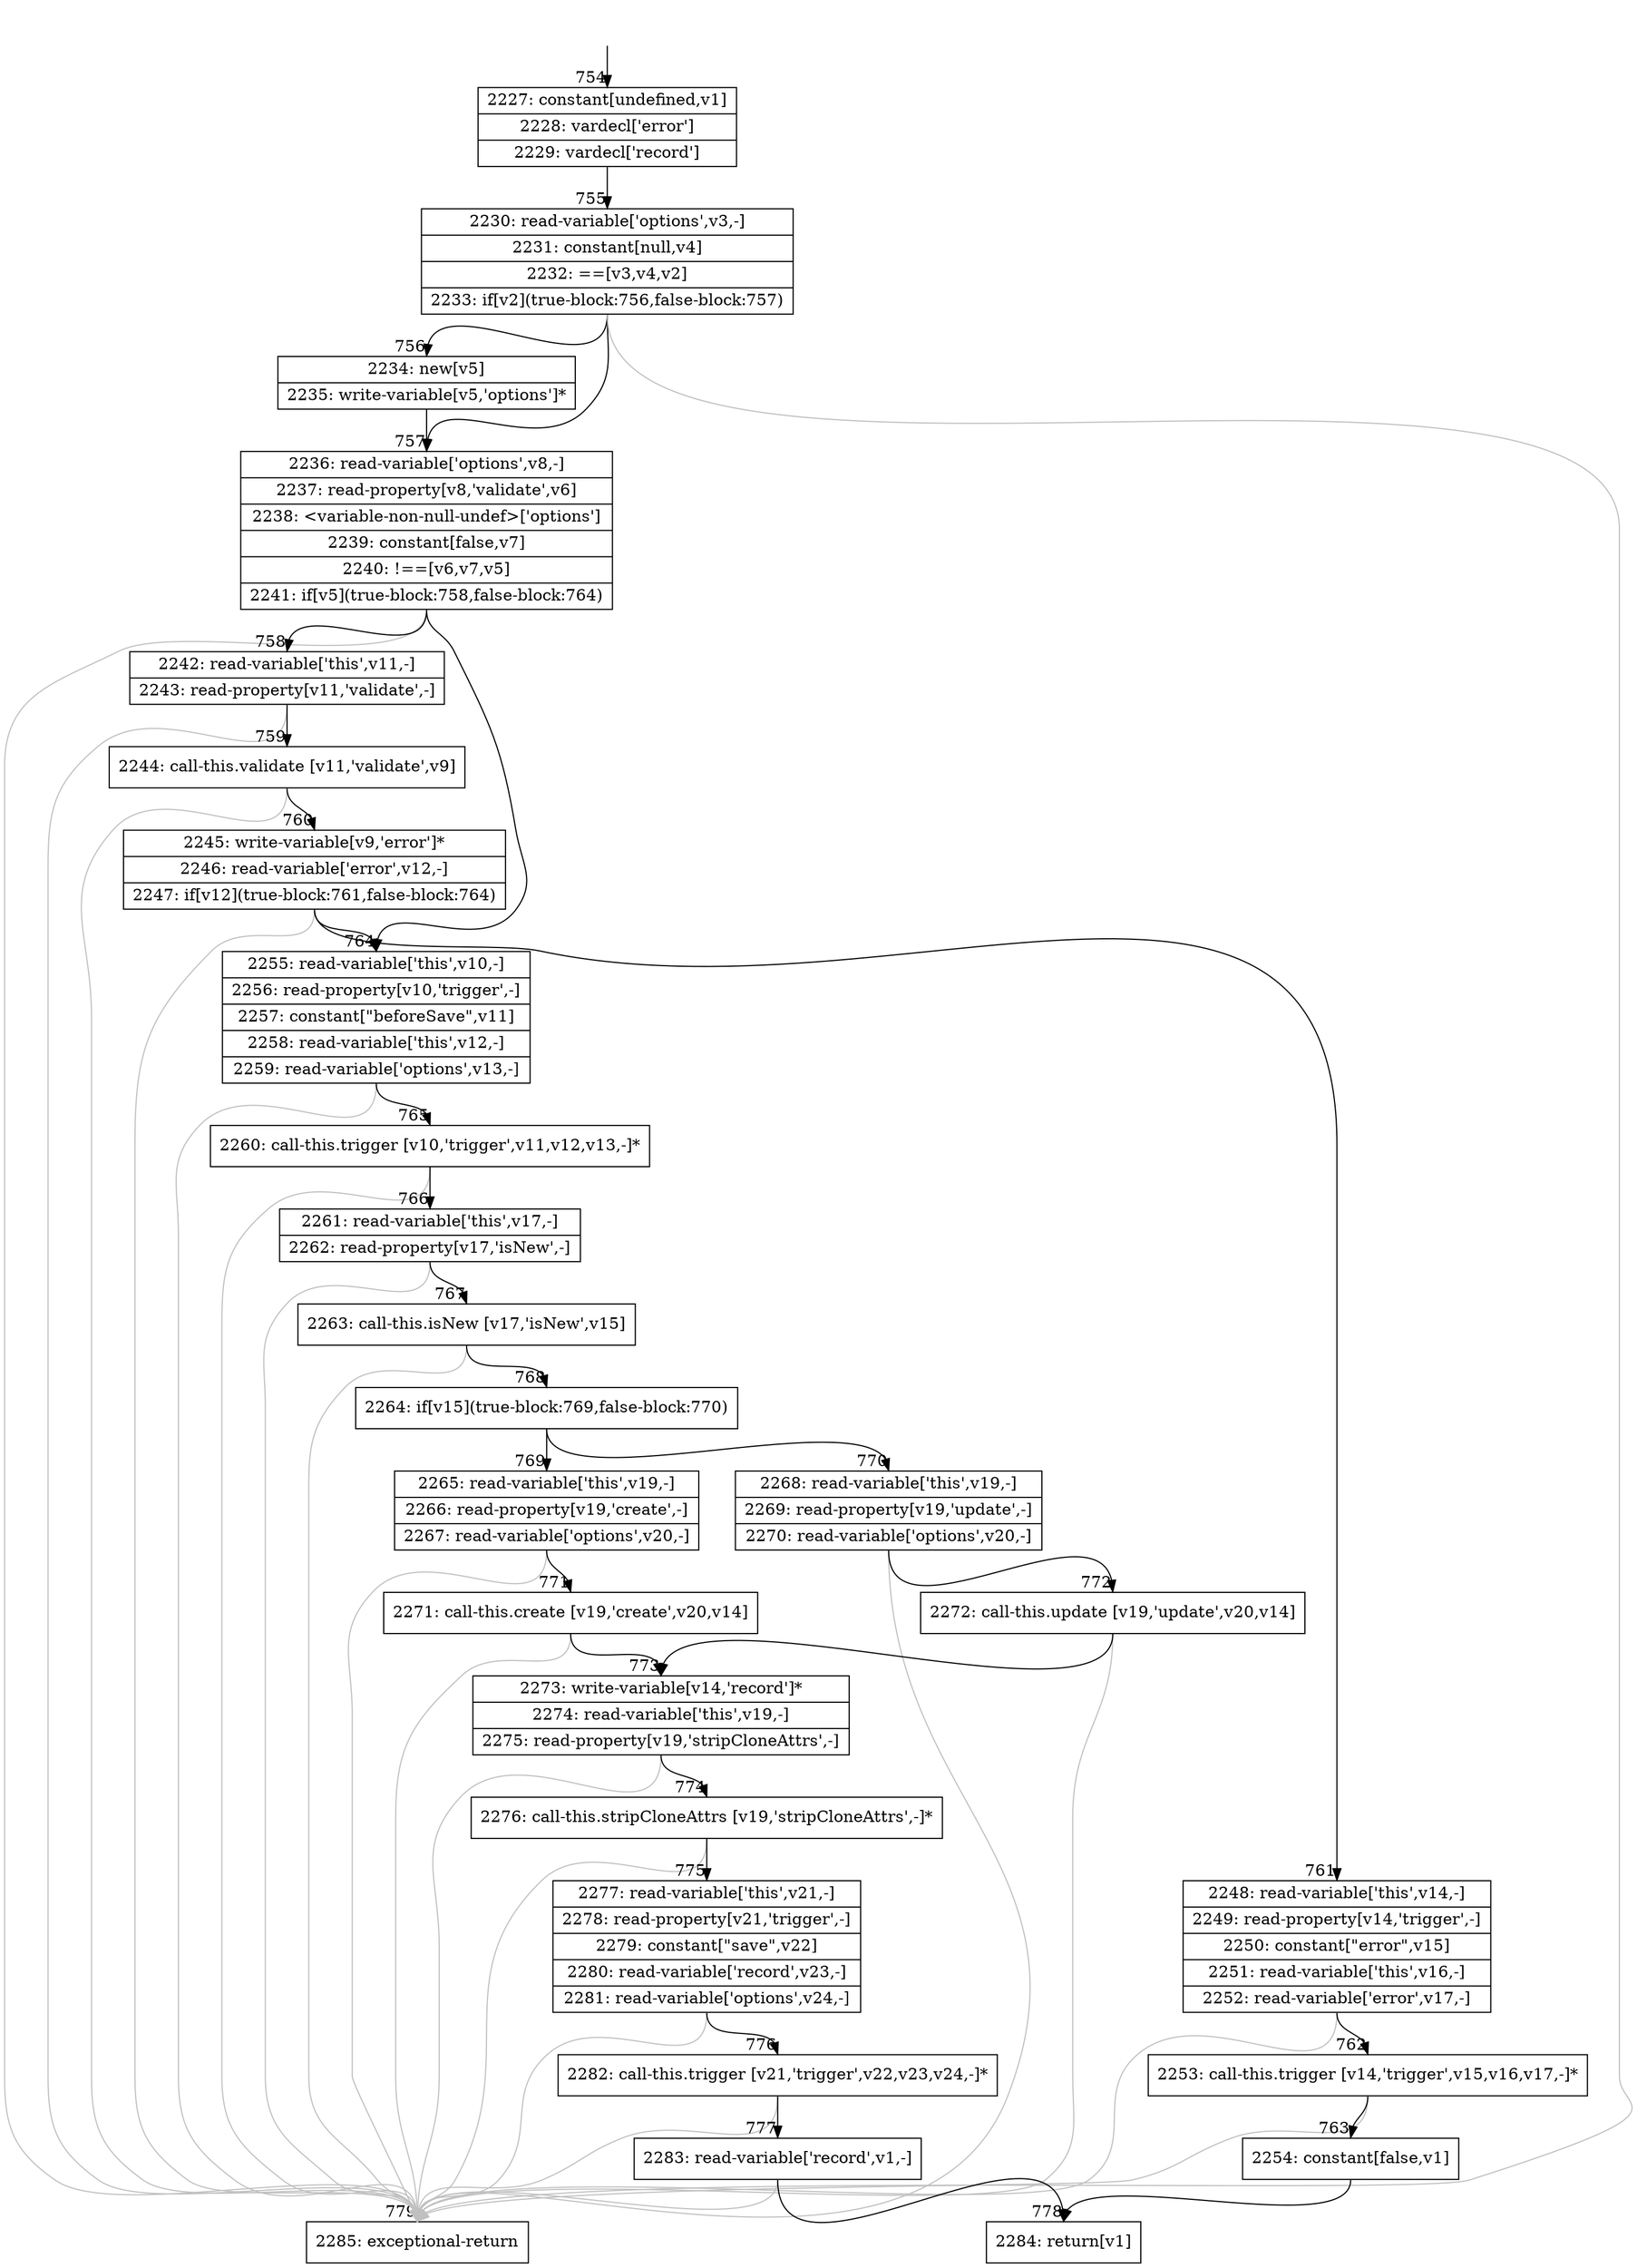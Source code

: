 digraph {
rankdir="TD"
BB_entry68[shape=none,label=""];
BB_entry68 -> BB754 [tailport=s, headport=n, headlabel="    754"]
BB754 [shape=record label="{2227: constant[undefined,v1]|2228: vardecl['error']|2229: vardecl['record']}" ] 
BB754 -> BB755 [tailport=s, headport=n, headlabel="      755"]
BB755 [shape=record label="{2230: read-variable['options',v3,-]|2231: constant[null,v4]|2232: ==[v3,v4,v2]|2233: if[v2](true-block:756,false-block:757)}" ] 
BB755 -> BB756 [tailport=s, headport=n, headlabel="      756"]
BB755 -> BB757 [tailport=s, headport=n, headlabel="      757"]
BB755 -> BB779 [tailport=s, headport=n, color=gray, headlabel="      779"]
BB756 [shape=record label="{2234: new[v5]|2235: write-variable[v5,'options']*}" ] 
BB756 -> BB757 [tailport=s, headport=n]
BB757 [shape=record label="{2236: read-variable['options',v8,-]|2237: read-property[v8,'validate',v6]|2238: \<variable-non-null-undef\>['options']|2239: constant[false,v7]|2240: !==[v6,v7,v5]|2241: if[v5](true-block:758,false-block:764)}" ] 
BB757 -> BB758 [tailport=s, headport=n, headlabel="      758"]
BB757 -> BB764 [tailport=s, headport=n, headlabel="      764"]
BB757 -> BB779 [tailport=s, headport=n, color=gray]
BB758 [shape=record label="{2242: read-variable['this',v11,-]|2243: read-property[v11,'validate',-]}" ] 
BB758 -> BB759 [tailport=s, headport=n, headlabel="      759"]
BB758 -> BB779 [tailport=s, headport=n, color=gray]
BB759 [shape=record label="{2244: call-this.validate [v11,'validate',v9]}" ] 
BB759 -> BB760 [tailport=s, headport=n, headlabel="      760"]
BB759 -> BB779 [tailport=s, headport=n, color=gray]
BB760 [shape=record label="{2245: write-variable[v9,'error']*|2246: read-variable['error',v12,-]|2247: if[v12](true-block:761,false-block:764)}" ] 
BB760 -> BB761 [tailport=s, headport=n, headlabel="      761"]
BB760 -> BB764 [tailport=s, headport=n]
BB760 -> BB779 [tailport=s, headport=n, color=gray]
BB761 [shape=record label="{2248: read-variable['this',v14,-]|2249: read-property[v14,'trigger',-]|2250: constant[\"error\",v15]|2251: read-variable['this',v16,-]|2252: read-variable['error',v17,-]}" ] 
BB761 -> BB762 [tailport=s, headport=n, headlabel="      762"]
BB761 -> BB779 [tailport=s, headport=n, color=gray]
BB762 [shape=record label="{2253: call-this.trigger [v14,'trigger',v15,v16,v17,-]*}" ] 
BB762 -> BB763 [tailport=s, headport=n, headlabel="      763"]
BB762 -> BB779 [tailport=s, headport=n, color=gray]
BB763 [shape=record label="{2254: constant[false,v1]}" ] 
BB763 -> BB778 [tailport=s, headport=n, headlabel="      778"]
BB764 [shape=record label="{2255: read-variable['this',v10,-]|2256: read-property[v10,'trigger',-]|2257: constant[\"beforeSave\",v11]|2258: read-variable['this',v12,-]|2259: read-variable['options',v13,-]}" ] 
BB764 -> BB765 [tailport=s, headport=n, headlabel="      765"]
BB764 -> BB779 [tailport=s, headport=n, color=gray]
BB765 [shape=record label="{2260: call-this.trigger [v10,'trigger',v11,v12,v13,-]*}" ] 
BB765 -> BB766 [tailport=s, headport=n, headlabel="      766"]
BB765 -> BB779 [tailport=s, headport=n, color=gray]
BB766 [shape=record label="{2261: read-variable['this',v17,-]|2262: read-property[v17,'isNew',-]}" ] 
BB766 -> BB767 [tailport=s, headport=n, headlabel="      767"]
BB766 -> BB779 [tailport=s, headport=n, color=gray]
BB767 [shape=record label="{2263: call-this.isNew [v17,'isNew',v15]}" ] 
BB767 -> BB768 [tailport=s, headport=n, headlabel="      768"]
BB767 -> BB779 [tailport=s, headport=n, color=gray]
BB768 [shape=record label="{2264: if[v15](true-block:769,false-block:770)}" ] 
BB768 -> BB769 [tailport=s, headport=n, headlabel="      769"]
BB768 -> BB770 [tailport=s, headport=n, headlabel="      770"]
BB769 [shape=record label="{2265: read-variable['this',v19,-]|2266: read-property[v19,'create',-]|2267: read-variable['options',v20,-]}" ] 
BB769 -> BB771 [tailport=s, headport=n, headlabel="      771"]
BB769 -> BB779 [tailport=s, headport=n, color=gray]
BB770 [shape=record label="{2268: read-variable['this',v19,-]|2269: read-property[v19,'update',-]|2270: read-variable['options',v20,-]}" ] 
BB770 -> BB772 [tailport=s, headport=n, headlabel="      772"]
BB770 -> BB779 [tailport=s, headport=n, color=gray]
BB771 [shape=record label="{2271: call-this.create [v19,'create',v20,v14]}" ] 
BB771 -> BB773 [tailport=s, headport=n, headlabel="      773"]
BB771 -> BB779 [tailport=s, headport=n, color=gray]
BB772 [shape=record label="{2272: call-this.update [v19,'update',v20,v14]}" ] 
BB772 -> BB773 [tailport=s, headport=n]
BB772 -> BB779 [tailport=s, headport=n, color=gray]
BB773 [shape=record label="{2273: write-variable[v14,'record']*|2274: read-variable['this',v19,-]|2275: read-property[v19,'stripCloneAttrs',-]}" ] 
BB773 -> BB774 [tailport=s, headport=n, headlabel="      774"]
BB773 -> BB779 [tailport=s, headport=n, color=gray]
BB774 [shape=record label="{2276: call-this.stripCloneAttrs [v19,'stripCloneAttrs',-]*}" ] 
BB774 -> BB775 [tailport=s, headport=n, headlabel="      775"]
BB774 -> BB779 [tailport=s, headport=n, color=gray]
BB775 [shape=record label="{2277: read-variable['this',v21,-]|2278: read-property[v21,'trigger',-]|2279: constant[\"save\",v22]|2280: read-variable['record',v23,-]|2281: read-variable['options',v24,-]}" ] 
BB775 -> BB776 [tailport=s, headport=n, headlabel="      776"]
BB775 -> BB779 [tailport=s, headport=n, color=gray]
BB776 [shape=record label="{2282: call-this.trigger [v21,'trigger',v22,v23,v24,-]*}" ] 
BB776 -> BB777 [tailport=s, headport=n, headlabel="      777"]
BB776 -> BB779 [tailport=s, headport=n, color=gray]
BB777 [shape=record label="{2283: read-variable['record',v1,-]}" ] 
BB777 -> BB778 [tailport=s, headport=n]
BB777 -> BB779 [tailport=s, headport=n, color=gray]
BB778 [shape=record label="{2284: return[v1]}" ] 
BB779 [shape=record label="{2285: exceptional-return}" ] 
//#$~ 653
}
